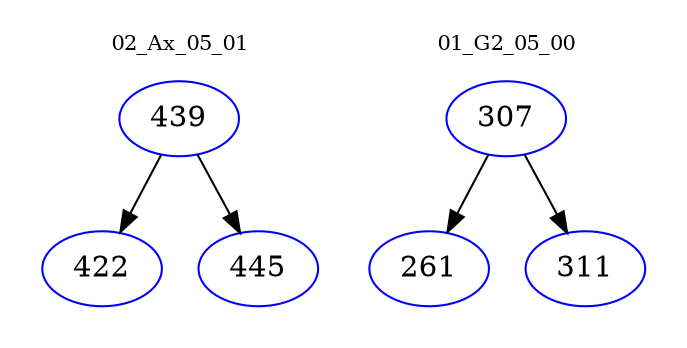 digraph{
subgraph cluster_0 {
color = white
label = "02_Ax_05_01";
fontsize=10;
T0_439 [label="439", color="blue"]
T0_439 -> T0_422 [color="black"]
T0_422 [label="422", color="blue"]
T0_439 -> T0_445 [color="black"]
T0_445 [label="445", color="blue"]
}
subgraph cluster_1 {
color = white
label = "01_G2_05_00";
fontsize=10;
T1_307 [label="307", color="blue"]
T1_307 -> T1_261 [color="black"]
T1_261 [label="261", color="blue"]
T1_307 -> T1_311 [color="black"]
T1_311 [label="311", color="blue"]
}
}
